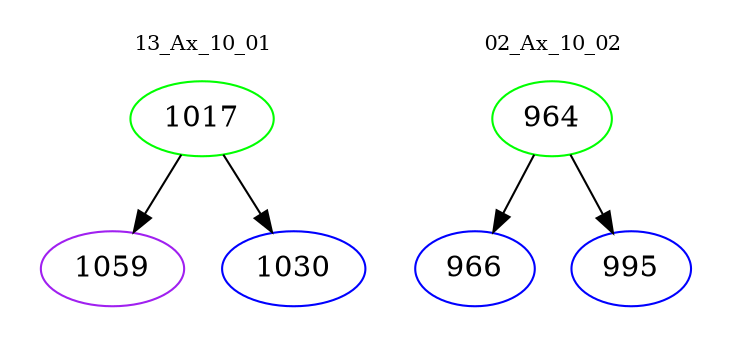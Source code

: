 digraph{
subgraph cluster_0 {
color = white
label = "13_Ax_10_01";
fontsize=10;
T0_1017 [label="1017", color="green"]
T0_1017 -> T0_1059 [color="black"]
T0_1059 [label="1059", color="purple"]
T0_1017 -> T0_1030 [color="black"]
T0_1030 [label="1030", color="blue"]
}
subgraph cluster_1 {
color = white
label = "02_Ax_10_02";
fontsize=10;
T1_964 [label="964", color="green"]
T1_964 -> T1_966 [color="black"]
T1_966 [label="966", color="blue"]
T1_964 -> T1_995 [color="black"]
T1_995 [label="995", color="blue"]
}
}
